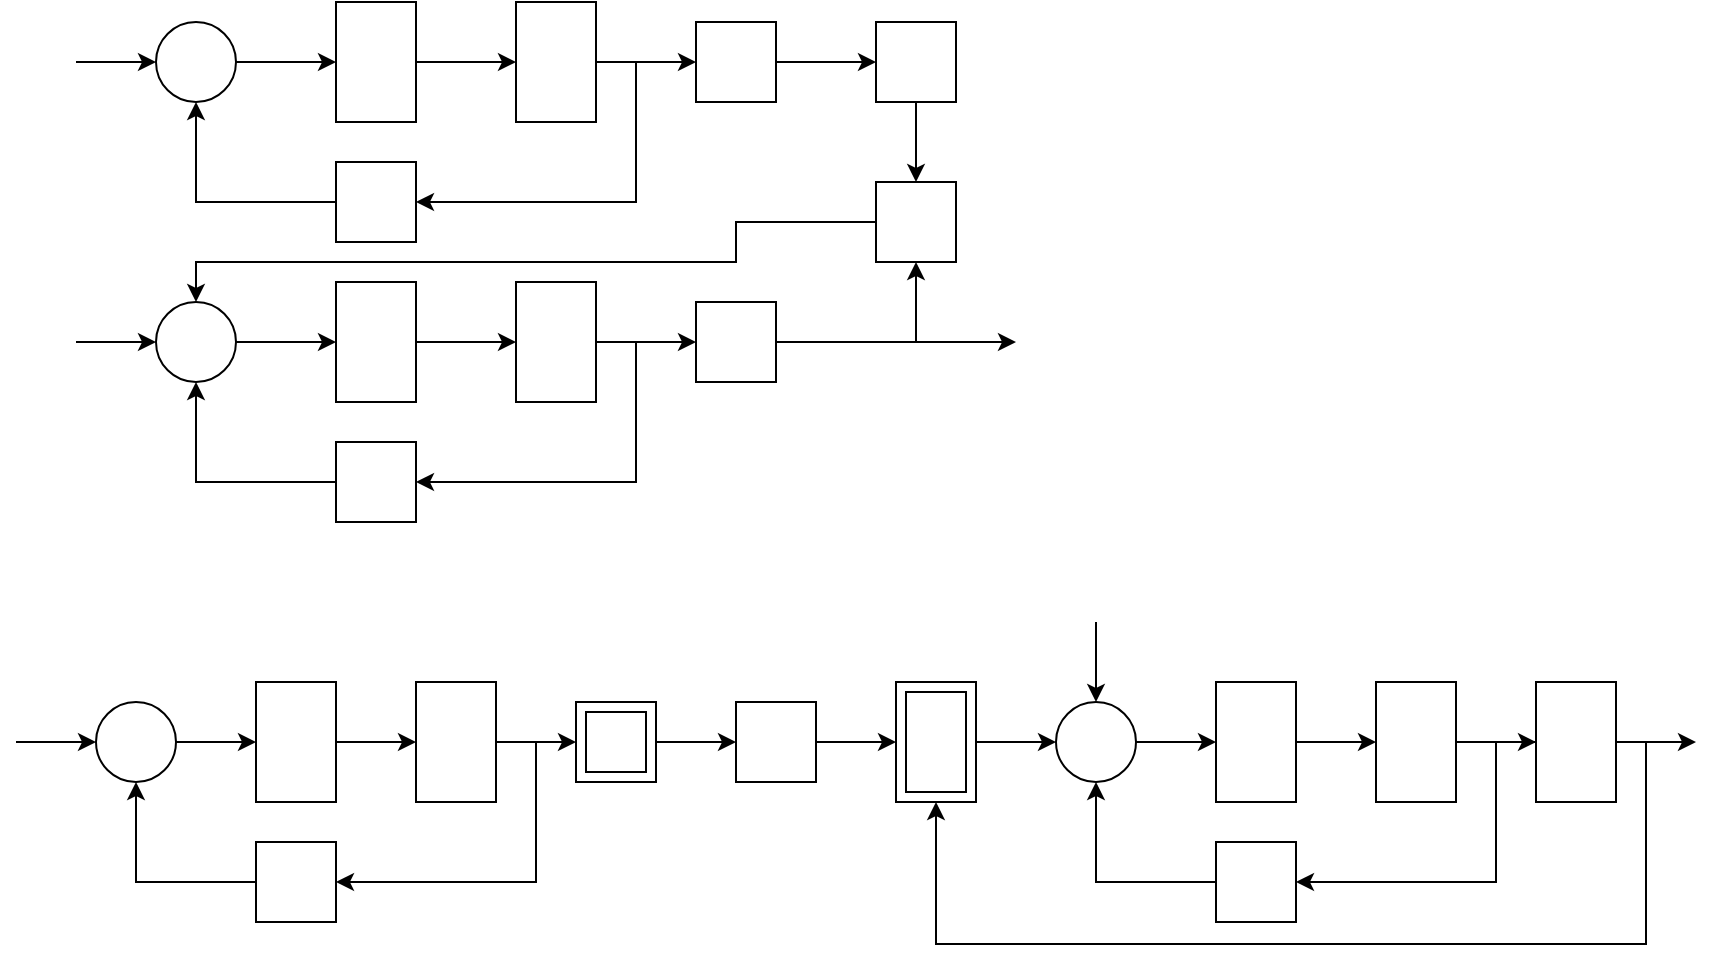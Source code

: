 <mxfile version="20.5.3" type="device"><diagram id="3f1_XftPDN3f5cRCWgj8" name="Page-1"><mxGraphModel dx="876" dy="311" grid="0" gridSize="10" guides="1" tooltips="1" connect="1" arrows="1" fold="1" page="1" pageScale="1" pageWidth="850" pageHeight="1100" math="0" shadow="0"><root><mxCell id="0"/><mxCell id="1" parent="0"/><mxCell id="3sCH-hZphIqxRDtHM8D5-2" value="" style="ellipse;whiteSpace=wrap;html=1;" vertex="1" parent="1"><mxGeometry x="80" y="240" width="40" height="40" as="geometry"/></mxCell><mxCell id="3sCH-hZphIqxRDtHM8D5-20" value="" style="edgeStyle=orthogonalEdgeStyle;rounded=0;orthogonalLoop=1;jettySize=auto;html=1;exitX=1;exitY=0.5;exitDx=0;exitDy=0;entryX=0;entryY=0.5;entryDx=0;entryDy=0;" edge="1" parent="1" source="3sCH-hZphIqxRDtHM8D5-5" target="3sCH-hZphIqxRDtHM8D5-6"><mxGeometry x="-0.2" y="10" relative="1" as="geometry"><mxPoint as="offset"/></mxGeometry></mxCell><mxCell id="3sCH-hZphIqxRDtHM8D5-5" value="" style="rounded=0;whiteSpace=wrap;html=1;" vertex="1" parent="1"><mxGeometry x="260" y="230" width="40" height="60" as="geometry"/></mxCell><mxCell id="3sCH-hZphIqxRDtHM8D5-21" style="edgeStyle=orthogonalEdgeStyle;rounded=0;orthogonalLoop=1;jettySize=auto;html=1;exitX=1;exitY=0.5;exitDx=0;exitDy=0;entryX=0;entryY=0.5;entryDx=0;entryDy=0;" edge="1" parent="1" source="3sCH-hZphIqxRDtHM8D5-6" target="3sCH-hZphIqxRDtHM8D5-7"><mxGeometry relative="1" as="geometry"/></mxCell><mxCell id="3sCH-hZphIqxRDtHM8D5-6" value="" style="rounded=0;whiteSpace=wrap;html=1;" vertex="1" parent="1"><mxGeometry x="350" y="240" width="40" height="40" as="geometry"/></mxCell><mxCell id="3sCH-hZphIqxRDtHM8D5-38" style="edgeStyle=orthogonalEdgeStyle;rounded=0;orthogonalLoop=1;jettySize=auto;html=1;exitX=0.5;exitY=1;exitDx=0;exitDy=0;entryX=0.5;entryY=0;entryDx=0;entryDy=0;" edge="1" parent="1" source="3sCH-hZphIqxRDtHM8D5-7" target="3sCH-hZphIqxRDtHM8D5-31"><mxGeometry relative="1" as="geometry"/></mxCell><mxCell id="3sCH-hZphIqxRDtHM8D5-7" value="" style="rounded=0;whiteSpace=wrap;html=1;" vertex="1" parent="1"><mxGeometry x="440" y="240" width="40" height="40" as="geometry"/></mxCell><mxCell id="3sCH-hZphIqxRDtHM8D5-19" style="edgeStyle=orthogonalEdgeStyle;rounded=0;orthogonalLoop=1;jettySize=auto;html=1;exitX=1;exitY=0.5;exitDx=0;exitDy=0;entryX=0;entryY=0.5;entryDx=0;entryDy=0;" edge="1" parent="1" source="3sCH-hZphIqxRDtHM8D5-9" target="3sCH-hZphIqxRDtHM8D5-5"><mxGeometry relative="1" as="geometry"/></mxCell><mxCell id="3sCH-hZphIqxRDtHM8D5-9" value="" style="rounded=0;whiteSpace=wrap;html=1;" vertex="1" parent="1"><mxGeometry x="170" y="230" width="40" height="60" as="geometry"/></mxCell><mxCell id="3sCH-hZphIqxRDtHM8D5-22" style="edgeStyle=orthogonalEdgeStyle;rounded=0;orthogonalLoop=1;jettySize=auto;html=1;entryX=1;entryY=0.5;entryDx=0;entryDy=0;" edge="1" parent="1" target="3sCH-hZphIqxRDtHM8D5-15"><mxGeometry relative="1" as="geometry"><mxPoint x="300" y="260" as="targetPoint"/><mxPoint x="300" y="260" as="sourcePoint"/><Array as="points"><mxPoint x="320" y="260"/><mxPoint x="320" y="330"/></Array></mxGeometry></mxCell><mxCell id="3sCH-hZphIqxRDtHM8D5-23" style="edgeStyle=orthogonalEdgeStyle;rounded=0;orthogonalLoop=1;jettySize=auto;html=1;exitX=0;exitY=0.5;exitDx=0;exitDy=0;entryX=0.5;entryY=1;entryDx=0;entryDy=0;" edge="1" parent="1" source="3sCH-hZphIqxRDtHM8D5-15" target="3sCH-hZphIqxRDtHM8D5-2"><mxGeometry relative="1" as="geometry"/></mxCell><mxCell id="3sCH-hZphIqxRDtHM8D5-15" value="" style="rounded=0;whiteSpace=wrap;html=1;" vertex="1" parent="1"><mxGeometry x="170" y="310" width="40" height="40" as="geometry"/></mxCell><mxCell id="3sCH-hZphIqxRDtHM8D5-18" value="" style="endArrow=classic;html=1;rounded=0;entryX=0;entryY=0.5;entryDx=0;entryDy=0;" edge="1" parent="1" target="3sCH-hZphIqxRDtHM8D5-9"><mxGeometry width="50" height="50" relative="1" as="geometry"><mxPoint x="120" y="260" as="sourcePoint"/><mxPoint x="170" y="210" as="targetPoint"/></mxGeometry></mxCell><mxCell id="3sCH-hZphIqxRDtHM8D5-24" value="" style="endArrow=classic;html=1;rounded=0;entryX=0;entryY=0.5;entryDx=0;entryDy=0;" edge="1" parent="1" target="3sCH-hZphIqxRDtHM8D5-2"><mxGeometry y="10" width="50" height="50" relative="1" as="geometry"><mxPoint x="40" y="260" as="sourcePoint"/><mxPoint x="90" y="210" as="targetPoint"/><mxPoint as="offset"/></mxGeometry></mxCell><mxCell id="3sCH-hZphIqxRDtHM8D5-25" value="" style="ellipse;whiteSpace=wrap;html=1;" vertex="1" parent="1"><mxGeometry x="80" y="380" width="40" height="40" as="geometry"/></mxCell><mxCell id="3sCH-hZphIqxRDtHM8D5-27" style="edgeStyle=orthogonalEdgeStyle;rounded=0;orthogonalLoop=1;jettySize=auto;html=1;exitX=1;exitY=0.5;exitDx=0;exitDy=0;entryX=0;entryY=0.5;entryDx=0;entryDy=0;" edge="1" parent="1" source="3sCH-hZphIqxRDtHM8D5-28" target="3sCH-hZphIqxRDtHM8D5-30"><mxGeometry relative="1" as="geometry"/></mxCell><mxCell id="3sCH-hZphIqxRDtHM8D5-28" value="" style="rounded=0;whiteSpace=wrap;html=1;" vertex="1" parent="1"><mxGeometry x="260" y="370" width="40" height="60" as="geometry"/></mxCell><mxCell id="3sCH-hZphIqxRDtHM8D5-48" style="edgeStyle=orthogonalEdgeStyle;rounded=0;orthogonalLoop=1;jettySize=auto;html=1;exitX=1;exitY=0.5;exitDx=0;exitDy=0;" edge="1" parent="1" source="3sCH-hZphIqxRDtHM8D5-30"><mxGeometry relative="1" as="geometry"><mxPoint x="510" y="400" as="targetPoint"/></mxGeometry></mxCell><mxCell id="3sCH-hZphIqxRDtHM8D5-30" value="" style="rounded=0;whiteSpace=wrap;html=1;" vertex="1" parent="1"><mxGeometry x="350" y="380" width="40" height="40" as="geometry"/></mxCell><mxCell id="3sCH-hZphIqxRDtHM8D5-39" style="edgeStyle=orthogonalEdgeStyle;rounded=0;orthogonalLoop=1;jettySize=auto;html=1;exitX=0;exitY=0.5;exitDx=0;exitDy=0;entryX=0.5;entryY=0;entryDx=0;entryDy=0;" edge="1" parent="1" source="3sCH-hZphIqxRDtHM8D5-31" target="3sCH-hZphIqxRDtHM8D5-25"><mxGeometry relative="1" as="geometry"><mxPoint x="100" y="360" as="targetPoint"/><Array as="points"><mxPoint x="370" y="340"/><mxPoint x="370" y="360"/><mxPoint x="100" y="360"/></Array></mxGeometry></mxCell><mxCell id="3sCH-hZphIqxRDtHM8D5-31" value="" style="rounded=0;whiteSpace=wrap;html=1;" vertex="1" parent="1"><mxGeometry x="440" y="320" width="40" height="40" as="geometry"/></mxCell><mxCell id="3sCH-hZphIqxRDtHM8D5-32" style="edgeStyle=orthogonalEdgeStyle;rounded=0;orthogonalLoop=1;jettySize=auto;html=1;exitX=1;exitY=0.5;exitDx=0;exitDy=0;entryX=0;entryY=0.5;entryDx=0;entryDy=0;" edge="1" parent="1" source="3sCH-hZphIqxRDtHM8D5-33" target="3sCH-hZphIqxRDtHM8D5-28"><mxGeometry relative="1" as="geometry"/></mxCell><mxCell id="3sCH-hZphIqxRDtHM8D5-33" value="" style="rounded=0;whiteSpace=wrap;html=1;" vertex="1" parent="1"><mxGeometry x="170" y="370" width="40" height="60" as="geometry"/></mxCell><mxCell id="3sCH-hZphIqxRDtHM8D5-34" style="edgeStyle=orthogonalEdgeStyle;rounded=0;orthogonalLoop=1;jettySize=auto;html=1;entryX=1;entryY=0.5;entryDx=0;entryDy=0;" edge="1" parent="1" target="3sCH-hZphIqxRDtHM8D5-36"><mxGeometry relative="1" as="geometry"><mxPoint x="300" y="400" as="targetPoint"/><mxPoint x="300" y="400" as="sourcePoint"/><Array as="points"><mxPoint x="320" y="400"/><mxPoint x="320" y="470"/></Array></mxGeometry></mxCell><mxCell id="3sCH-hZphIqxRDtHM8D5-36" value="" style="rounded=0;whiteSpace=wrap;html=1;" vertex="1" parent="1"><mxGeometry x="170" y="450" width="40" height="40" as="geometry"/></mxCell><mxCell id="3sCH-hZphIqxRDtHM8D5-37" value="" style="endArrow=classic;html=1;rounded=0;entryX=0;entryY=0.5;entryDx=0;entryDy=0;" edge="1" parent="1" target="3sCH-hZphIqxRDtHM8D5-33"><mxGeometry width="50" height="50" relative="1" as="geometry"><mxPoint x="120" y="400" as="sourcePoint"/><mxPoint x="170" y="350" as="targetPoint"/></mxGeometry></mxCell><mxCell id="3sCH-hZphIqxRDtHM8D5-42" value="" style="endArrow=classic;html=1;rounded=0;" edge="1" parent="1" target="3sCH-hZphIqxRDtHM8D5-25"><mxGeometry width="50" height="50" relative="1" as="geometry"><mxPoint x="170" y="470" as="sourcePoint"/><mxPoint x="220" y="420" as="targetPoint"/><Array as="points"><mxPoint x="100" y="470"/></Array></mxGeometry></mxCell><mxCell id="3sCH-hZphIqxRDtHM8D5-43" value="" style="endArrow=classic;html=1;rounded=0;entryX=0;entryY=0.5;entryDx=0;entryDy=0;" edge="1" parent="1" target="3sCH-hZphIqxRDtHM8D5-25"><mxGeometry y="10" width="50" height="50" relative="1" as="geometry"><mxPoint x="40" y="400" as="sourcePoint"/><mxPoint x="90" y="360" as="targetPoint"/><mxPoint as="offset"/></mxGeometry></mxCell><mxCell id="3sCH-hZphIqxRDtHM8D5-47" value="" style="endArrow=classic;html=1;rounded=0;entryX=0.5;entryY=1;entryDx=0;entryDy=0;" edge="1" parent="1" target="3sCH-hZphIqxRDtHM8D5-31"><mxGeometry width="50" height="50" relative="1" as="geometry"><mxPoint x="460" y="400" as="sourcePoint"/><mxPoint x="510" y="350" as="targetPoint"/><Array as="points"><mxPoint x="460" y="390"/></Array></mxGeometry></mxCell><mxCell id="3sCH-hZphIqxRDtHM8D5-49" value="" style="ellipse;whiteSpace=wrap;html=1;" vertex="1" parent="1"><mxGeometry x="50" y="580" width="40" height="40" as="geometry"/></mxCell><mxCell id="3sCH-hZphIqxRDtHM8D5-50" value="" style="edgeStyle=orthogonalEdgeStyle;rounded=0;orthogonalLoop=1;jettySize=auto;html=1;exitX=1;exitY=0.5;exitDx=0;exitDy=0;entryX=0;entryY=0.5;entryDx=0;entryDy=0;" edge="1" parent="1" source="3sCH-hZphIqxRDtHM8D5-51" target="3sCH-hZphIqxRDtHM8D5-53"><mxGeometry x="-0.2" y="10" relative="1" as="geometry"><mxPoint as="offset"/></mxGeometry></mxCell><mxCell id="3sCH-hZphIqxRDtHM8D5-51" value="" style="rounded=0;whiteSpace=wrap;html=1;" vertex="1" parent="1"><mxGeometry x="210" y="570" width="40" height="60" as="geometry"/></mxCell><mxCell id="3sCH-hZphIqxRDtHM8D5-52" style="edgeStyle=orthogonalEdgeStyle;rounded=0;orthogonalLoop=1;jettySize=auto;html=1;exitX=1;exitY=0.5;exitDx=0;exitDy=0;entryX=0;entryY=0.5;entryDx=0;entryDy=0;" edge="1" parent="1" source="3sCH-hZphIqxRDtHM8D5-53" target="3sCH-hZphIqxRDtHM8D5-55"><mxGeometry relative="1" as="geometry"/></mxCell><mxCell id="3sCH-hZphIqxRDtHM8D5-53" value="" style="rounded=0;whiteSpace=wrap;html=1;" vertex="1" parent="1"><mxGeometry x="290" y="580" width="40" height="40" as="geometry"/></mxCell><mxCell id="3sCH-hZphIqxRDtHM8D5-54" style="edgeStyle=orthogonalEdgeStyle;rounded=0;orthogonalLoop=1;jettySize=auto;html=1;exitX=1;exitY=0.5;exitDx=0;exitDy=0;entryX=0;entryY=0.5;entryDx=0;entryDy=0;" edge="1" parent="1" source="3sCH-hZphIqxRDtHM8D5-55" target="3sCH-hZphIqxRDtHM8D5-69"><mxGeometry relative="1" as="geometry"/></mxCell><mxCell id="3sCH-hZphIqxRDtHM8D5-55" value="" style="rounded=0;whiteSpace=wrap;html=1;" vertex="1" parent="1"><mxGeometry x="370" y="580" width="40" height="40" as="geometry"/></mxCell><mxCell id="3sCH-hZphIqxRDtHM8D5-56" style="edgeStyle=orthogonalEdgeStyle;rounded=0;orthogonalLoop=1;jettySize=auto;html=1;exitX=1;exitY=0.5;exitDx=0;exitDy=0;entryX=0;entryY=0.5;entryDx=0;entryDy=0;" edge="1" parent="1" source="3sCH-hZphIqxRDtHM8D5-57" target="3sCH-hZphIqxRDtHM8D5-51"><mxGeometry relative="1" as="geometry"/></mxCell><mxCell id="3sCH-hZphIqxRDtHM8D5-57" value="" style="rounded=0;whiteSpace=wrap;html=1;" vertex="1" parent="1"><mxGeometry x="130" y="570" width="40" height="60" as="geometry"/></mxCell><mxCell id="3sCH-hZphIqxRDtHM8D5-58" style="edgeStyle=orthogonalEdgeStyle;rounded=0;orthogonalLoop=1;jettySize=auto;html=1;entryX=1;entryY=0.5;entryDx=0;entryDy=0;" edge="1" parent="1" target="3sCH-hZphIqxRDtHM8D5-60"><mxGeometry relative="1" as="geometry"><mxPoint x="270" y="600" as="targetPoint"/><mxPoint x="270.0" y="600" as="sourcePoint"/><Array as="points"><mxPoint x="270" y="670"/></Array></mxGeometry></mxCell><mxCell id="3sCH-hZphIqxRDtHM8D5-59" style="edgeStyle=orthogonalEdgeStyle;rounded=0;orthogonalLoop=1;jettySize=auto;html=1;exitX=0;exitY=0.5;exitDx=0;exitDy=0;entryX=0.5;entryY=1;entryDx=0;entryDy=0;" edge="1" parent="1" source="3sCH-hZphIqxRDtHM8D5-60" target="3sCH-hZphIqxRDtHM8D5-49"><mxGeometry relative="1" as="geometry"/></mxCell><mxCell id="3sCH-hZphIqxRDtHM8D5-60" value="" style="rounded=0;whiteSpace=wrap;html=1;" vertex="1" parent="1"><mxGeometry x="130" y="650" width="40" height="40" as="geometry"/></mxCell><mxCell id="3sCH-hZphIqxRDtHM8D5-61" value="" style="endArrow=classic;html=1;rounded=0;entryX=0;entryY=0.5;entryDx=0;entryDy=0;" edge="1" parent="1" target="3sCH-hZphIqxRDtHM8D5-57"><mxGeometry width="50" height="50" relative="1" as="geometry"><mxPoint x="90.0" y="600" as="sourcePoint"/><mxPoint x="140" y="550" as="targetPoint"/></mxGeometry></mxCell><mxCell id="3sCH-hZphIqxRDtHM8D5-62" value="" style="endArrow=classic;html=1;rounded=0;entryX=0;entryY=0.5;entryDx=0;entryDy=0;" edge="1" parent="1" target="3sCH-hZphIqxRDtHM8D5-49"><mxGeometry y="10" width="50" height="50" relative="1" as="geometry"><mxPoint x="10" y="600" as="sourcePoint"/><mxPoint x="60" y="550" as="targetPoint"/><mxPoint as="offset"/></mxGeometry></mxCell><mxCell id="3sCH-hZphIqxRDtHM8D5-63" value="" style="ellipse;whiteSpace=wrap;html=1;" vertex="1" parent="1"><mxGeometry x="530" y="580" width="40" height="40" as="geometry"/></mxCell><mxCell id="3sCH-hZphIqxRDtHM8D5-64" style="edgeStyle=orthogonalEdgeStyle;rounded=0;orthogonalLoop=1;jettySize=auto;html=1;exitX=1;exitY=0.5;exitDx=0;exitDy=0;entryX=0;entryY=0.5;entryDx=0;entryDy=0;" edge="1" parent="1" source="3sCH-hZphIqxRDtHM8D5-65" target="3sCH-hZphIqxRDtHM8D5-67"><mxGeometry relative="1" as="geometry"/></mxCell><mxCell id="3sCH-hZphIqxRDtHM8D5-65" value="" style="rounded=0;whiteSpace=wrap;html=1;" vertex="1" parent="1"><mxGeometry x="690" y="570" width="40" height="60" as="geometry"/></mxCell><mxCell id="3sCH-hZphIqxRDtHM8D5-66" style="edgeStyle=orthogonalEdgeStyle;rounded=0;orthogonalLoop=1;jettySize=auto;html=1;exitX=1;exitY=0.5;exitDx=0;exitDy=0;" edge="1" parent="1" source="3sCH-hZphIqxRDtHM8D5-67"><mxGeometry relative="1" as="geometry"><mxPoint x="850" y="600" as="targetPoint"/></mxGeometry></mxCell><mxCell id="3sCH-hZphIqxRDtHM8D5-67" value="" style="rounded=0;whiteSpace=wrap;html=1;" vertex="1" parent="1"><mxGeometry x="770" y="570" width="40" height="60" as="geometry"/></mxCell><mxCell id="3sCH-hZphIqxRDtHM8D5-69" value="" style="rounded=0;whiteSpace=wrap;html=1;" vertex="1" parent="1"><mxGeometry x="450" y="570" width="40" height="60" as="geometry"/></mxCell><mxCell id="3sCH-hZphIqxRDtHM8D5-70" style="edgeStyle=orthogonalEdgeStyle;rounded=0;orthogonalLoop=1;jettySize=auto;html=1;exitX=1;exitY=0.5;exitDx=0;exitDy=0;entryX=0;entryY=0.5;entryDx=0;entryDy=0;" edge="1" parent="1" source="3sCH-hZphIqxRDtHM8D5-71" target="3sCH-hZphIqxRDtHM8D5-65"><mxGeometry relative="1" as="geometry"/></mxCell><mxCell id="3sCH-hZphIqxRDtHM8D5-71" value="" style="rounded=0;whiteSpace=wrap;html=1;" vertex="1" parent="1"><mxGeometry x="610" y="570" width="40" height="60" as="geometry"/></mxCell><mxCell id="3sCH-hZphIqxRDtHM8D5-72" style="edgeStyle=orthogonalEdgeStyle;rounded=0;orthogonalLoop=1;jettySize=auto;html=1;entryX=1;entryY=0.5;entryDx=0;entryDy=0;" edge="1" parent="1" target="3sCH-hZphIqxRDtHM8D5-73"><mxGeometry relative="1" as="geometry"><mxPoint x="800" y="600" as="targetPoint"/><mxPoint x="770" y="600" as="sourcePoint"/><Array as="points"><mxPoint x="750" y="600"/><mxPoint x="750" y="670"/></Array></mxGeometry></mxCell><mxCell id="3sCH-hZphIqxRDtHM8D5-73" value="" style="rounded=0;whiteSpace=wrap;html=1;" vertex="1" parent="1"><mxGeometry x="610" y="650" width="40" height="40" as="geometry"/></mxCell><mxCell id="3sCH-hZphIqxRDtHM8D5-74" value="" style="endArrow=classic;html=1;rounded=0;entryX=0;entryY=0.5;entryDx=0;entryDy=0;" edge="1" parent="1" target="3sCH-hZphIqxRDtHM8D5-71"><mxGeometry width="50" height="50" relative="1" as="geometry"><mxPoint x="570" y="600" as="sourcePoint"/><mxPoint x="610" y="550" as="targetPoint"/></mxGeometry></mxCell><mxCell id="3sCH-hZphIqxRDtHM8D5-75" value="" style="endArrow=classic;html=1;rounded=0;" edge="1" parent="1" target="3sCH-hZphIqxRDtHM8D5-63"><mxGeometry width="50" height="50" relative="1" as="geometry"><mxPoint x="610" y="670" as="sourcePoint"/><mxPoint x="720" y="620" as="targetPoint"/><Array as="points"><mxPoint x="550" y="670"/></Array></mxGeometry></mxCell><mxCell id="3sCH-hZphIqxRDtHM8D5-76" value="" style="endArrow=classic;html=1;rounded=0;entryX=0;entryY=0.5;entryDx=0;entryDy=0;" edge="1" parent="1" target="3sCH-hZphIqxRDtHM8D5-63"><mxGeometry y="10" width="50" height="50" relative="1" as="geometry"><mxPoint x="490" y="600" as="sourcePoint"/><mxPoint x="540" y="560" as="targetPoint"/><mxPoint as="offset"/></mxGeometry></mxCell><mxCell id="3sCH-hZphIqxRDtHM8D5-78" value="" style="endArrow=classic;html=1;rounded=0;entryX=0.5;entryY=0;entryDx=0;entryDy=0;" edge="1" parent="1" target="3sCH-hZphIqxRDtHM8D5-63"><mxGeometry width="50" height="50" relative="1" as="geometry"><mxPoint x="550" y="540" as="sourcePoint"/><mxPoint x="510" y="560" as="targetPoint"/></mxGeometry></mxCell><mxCell id="3sCH-hZphIqxRDtHM8D5-79" value="" style="endArrow=classic;html=1;rounded=0;entryX=0.5;entryY=1;entryDx=0;entryDy=0;" edge="1" parent="1" target="3sCH-hZphIqxRDtHM8D5-69"><mxGeometry width="50" height="50" relative="1" as="geometry"><mxPoint x="825" y="600" as="sourcePoint"/><mxPoint x="825" y="717" as="targetPoint"/><Array as="points"><mxPoint x="825" y="701"/><mxPoint x="470" y="701"/></Array></mxGeometry></mxCell><mxCell id="3sCH-hZphIqxRDtHM8D5-80" value="" style="rounded=0;whiteSpace=wrap;html=1;" vertex="1" parent="1"><mxGeometry x="455" y="575" width="30" height="50" as="geometry"/></mxCell><mxCell id="3sCH-hZphIqxRDtHM8D5-81" value="" style="rounded=0;whiteSpace=wrap;html=1;" vertex="1" parent="1"><mxGeometry x="295" y="585" width="30" height="30" as="geometry"/></mxCell></root></mxGraphModel></diagram></mxfile>